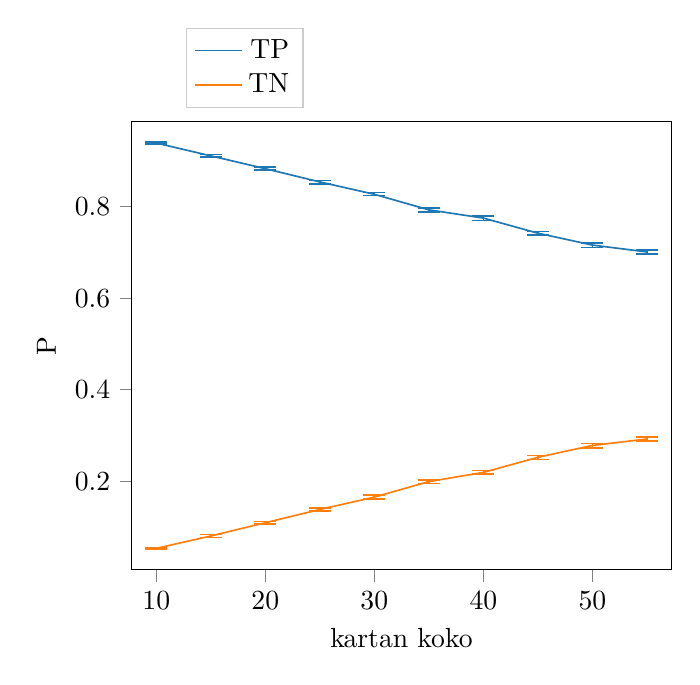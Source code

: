 % This file was created by matplotlib2tikz v0.6.14.
\begin{tikzpicture}

\definecolor{color1}{rgb}{1,0.498,0.055}
\definecolor{color0}{rgb}{0.122,0.467,0.706}

\begin{axis}[
xlabel={kartan koko},
ylabel={P},
xmin=7.75, xmax=57.25,
ymin=0.006, ymax=0.986,
tick align=outside,
tick pos=left,
x grid style={white!69.02!black},
y grid style={white!69.02!black}
,
legend entries={{TP},{TN}},
legend cell align={right},
legend style={draw=white!80.0!black},
legend style={at={(0.1,1.03)},anchor=south west}
]  % replace the ending bracket
\addlegendimage{no markers, color0}
\addlegendimage{no markers, color1}%]
\path [draw=color0, semithick] (axis cs:10,0.937)
--(axis cs:10,0.941);

\path [draw=color0, semithick] (axis cs:15,0.909)
--(axis cs:15,0.914);

\path [draw=color0, semithick] (axis cs:20,0.88)
--(axis cs:20,0.887);

\path [draw=color0, semithick] (axis cs:25,0.85)
--(axis cs:25,0.857);

\path [draw=color0, semithick] (axis cs:30,0.824)
--(axis cs:30,0.831);

\path [draw=color0, semithick] (axis cs:35,0.789)
--(axis cs:35,0.797);

\path [draw=color0, semithick] (axis cs:40,0.77)
--(axis cs:40,0.779);

\path [draw=color0, semithick] (axis cs:45,0.738)
--(axis cs:45,0.746);

\path [draw=color0, semithick] (axis cs:50,0.711)
--(axis cs:50,0.721);

\path [draw=color0, semithick] (axis cs:55,0.696)
--(axis cs:55,0.705);

\path [draw=color1, semithick] (axis cs:10,0.051)
--(axis cs:10,0.055);

\path [draw=color1, semithick] (axis cs:15,0.077)
--(axis cs:15,0.083);

\path [draw=color1, semithick] (axis cs:20,0.106)
--(axis cs:20,0.112);

\path [draw=color1, semithick] (axis cs:25,0.135)
--(axis cs:25,0.141);

\path [draw=color1, semithick] (axis cs:30,0.161)
--(axis cs:30,0.169);

\path [draw=color1, semithick] (axis cs:35,0.195)
--(axis cs:35,0.203);

\path [draw=color1, semithick] (axis cs:40,0.215)
--(axis cs:40,0.223);

\path [draw=color1, semithick] (axis cs:45,0.247)
--(axis cs:45,0.256);

\path [draw=color1, semithick] (axis cs:50,0.273)
--(axis cs:50,0.282);

\path [draw=color1, semithick] (axis cs:55,0.288)
--(axis cs:55,0.297);

\addplot [semithick, color0, mark=-, mark size=4, mark options={solid}, only marks, forget plot]
table {%
10 0.937
15 0.909
20 0.88
25 0.85
30 0.824
35 0.789
40 0.77
45 0.738
50 0.711
55 0.696
};
\addplot [semithick, color0, mark=-, mark size=4, mark options={solid}, only marks, forget plot]
table {%
10 0.941
15 0.914
20 0.887
25 0.857
30 0.831
35 0.797
40 0.779
45 0.746
50 0.721
55 0.705
};
\addplot [semithick, color1, mark=-, mark size=4, mark options={solid}, only marks, forget plot]
table {%
10 0.051
15 0.077
20 0.106
25 0.135
30 0.161
35 0.195
40 0.215
45 0.247
50 0.273
55 0.288
};
\addplot [semithick, color1, mark=-, mark size=4, mark options={solid}, only marks, forget plot]
table {%
10 0.055
15 0.083
20 0.112
25 0.141
30 0.169
35 0.203
40 0.223
45 0.256
50 0.282
55 0.297
};
\addplot [semithick, color0, forget plot]
table {%
10 0.939
15 0.911
20 0.883
25 0.854
30 0.827
35 0.793
40 0.775
45 0.742
50 0.716
55 0.701
};
\addplot [semithick, color1, forget plot]
table {%
10 0.053
15 0.08
20 0.109
25 0.138
30 0.165
35 0.199
40 0.219
45 0.252
50 0.278
55 0.292
};
\end{axis}

\end{tikzpicture}